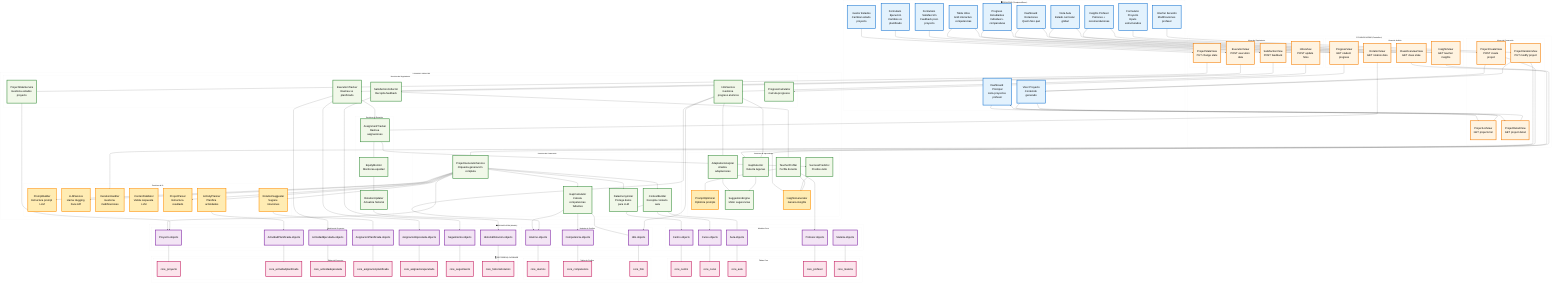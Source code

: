 graph TB
    %% ===== CONFIGURACIÓN GLOBAL =====
    %%{init: {'theme':'base', 'themeVariables': { 'primaryColor': '#ffffff', 'primaryTextColor': '#000000', 'primaryBorderColor': '#000000', 'lineColor': '#000000', 'arrowheadColor': '#000000', 'background': '#ffffff', 'mainBkg': '#ffffff', 'secondBkg': '#ffffff', 'tertiaryColor': '#ffffff'}}}%%

    %% ===== FRONTEND LAYER =====
    subgraph FRONTEND["🖥️ FRONTEND (Templates/React)"]
        direction LR
        DASHBOARD_MAIN[Dashboard Principal<br/>Lista proyectos profesor]
        PROJECT_FORM_UI[Formulario Proyecto<br/>Inputs estructurados]
        PROJECT_VIEWER[Visor Proyecto<br/>Contenido generado]
        
        ITERATION_UI[Interfaz Iteración<br/>Modificaciones profesor]
        STATE_MANAGER_UI[Gestor Estados<br/>Cambiar estado proyecto]
        
        HITOS_TABLE_UI[Tabla Hitos<br/>Grid interactivo competencias]
        EXECUTION_FORM[Formulario Ejecución<br/>Cambios vs planificado]
        SATISFACTION_FORM[Formulario Satisfacción<br/>Feedback post-proyecto]
        
        STUDENT_PROGRESS_UI[Progreso Estudiantes<br/>Individual + comparativas]
        CLASS_OVERVIEW[Vista Aula<br/>Estado curricular global]
        TEACHER_INSIGHTS_UI[Insights Profesor<br/>Patrones + recomendaciones]
        ROTATION_DASHBOARD[Dashboard Rotaciones<br/>Quién hizo qué]
    end

    %% ===== DJANGO VIEWS LAYER =====
    subgraph VIEWS["🌐 DJANGO VIEWS (Controllers)"]
        direction TB
        
        subgraph GENERATION_VIEWS["Views de Generación"]
            direction LR
            PROJECT_LIST_VIEW[ProjectListView<br/>GET projects list]
            PROJECT_CREATE_VIEW[ProjectCreateView<br/>POST create project]
            PROJECT_DETAIL_VIEW[ProjectDetailView<br/>GET project detail]
            PROJECT_ITERATION_VIEW[ProjectIterationView<br/>PUT modify project]
        end
        
        subgraph TRACKING_VIEWS["Views de Seguimiento"]
            direction LR
            HITOS_VIEW[HitosView<br/>POST update hitos]
            PROJECT_STATE_VIEW[ProjectStateView<br/>PUT change state]
            EXECUTION_VIEW[ExecutionView<br/>POST execution data]
            SATISFACTION_VIEW[SatisfactionView<br/>POST feedback]
        end
        
        subgraph ANALYTICS_VIEWS["Views de Análisis"]
            direction LR
            PROGRESS_VIEW[ProgressView<br/>GET student progress]
            CLASS_OVERVIEW_VIEW[ClassOverviewView<br/>GET class state]
            INSIGHTS_VIEW[InsightsView<br/>GET teacher insights]
            ROTATION_VIEW[RotationView<br/>GET rotation data]
        end
    end

    %% ===== DJANGO SERVICES LAYER =====
    subgraph SERVICES["🔧 DJANGO SERVICES"]
        direction TB
        
        subgraph GEN_SERVICES["Servicios de Generación"]
            direction LR
            PROJECT_GENERATOR_SERVICE[ProjectGeneratorService<br/>Orquesta generación completa]
            GAP_CALCULATOR[GapCalculator<br/>Calcula competencias faltantes]
            CONTEXT_BUILDER[ContextBuilder<br/>Recopila contexto aula]
            DATA_ANONYMIZER[DataAnonymizer<br/>Protege datos para LLM]
        end
        
        subgraph AI_SERVICES["Servicios de IA"]
            direction LR
            PROMPT_BUILDER[PromptBuilder<br/>Estructura prompt LLM]
            LLM_SERVICE[LLMService<br/>Llama Hugging Face API]
            ITERATION_HANDLER[IterationHandler<br/>Gestiona modificaciones]
            CONTENT_VALIDATOR[ContentValidator<br/>Valida respuesta LLM]
            PROJECT_PARSER[ProjectParser<br/>Estructura resultado]
            ACTIVITY_PLANNER[ActivityPlanner<br/>Planifica actividades]
            ROTATION_SUGGESTER[RotationSuggester<br/>Sugiere rotaciones]
        end
        
        subgraph TRACK_SERVICES["Servicios de Seguimiento"]
            direction LR
            HITO_SERVICE[HitoService<br/>Gestiona progreso alumnos]
            PROJECT_STATE_SERVICE[ProjectStateService<br/>Gestiona estados proyecto]
            EXECUTION_TRACKER[ExecutionTracker<br/>Rastrea vs planificado]
            SATISFACTION_COLLECTOR[SatisfactionCollector<br/>Recopila feedback]
            PROGRESS_CALCULATOR[ProgressCalculator<br/>Calcula progresos]
        end
        
        subgraph ROTATION_SERVICES["Servicios de Rotación"]
            direction LR
            ASSIGNMENT_TRACKER[AssignmentTracker<br/>Rastrea asignaciones]
            EQUITY_MONITOR[EquityMonitor<br/>Monitorea equidad]
            ROTATION_UPDATER[RotationUpdater<br/>Actualiza historial]
        end
        
        subgraph LEARNING_SERVICES["Servicios de Aprendizaje"]
            direction LR
            TEACHER_PROFILER[TeacherProfiler<br/>Perfila docente]
            ADAPTATION_ANALYZER[AdaptationAnalyzer<br/>Analiza adaptaciones]
            SUCCESS_PREDICTOR[SuccessPredictor<br/>Predice éxito]
            GAP_DETECTOR[GapDetector<br/>Detecta lagunas]
            PROMPT_OPTIMIZER[PromptOptimizer<br/>Optimiza prompts]
            SUGGESTION_ENGINE[SuggestionEngine<br/>Motor sugerencias]
            INSIGHTS_GENERATOR[InsightsGenerator<br/>Genera insights]
        end
    end

    %% ===== DJANGO ORM LAYER =====
    subgraph ORM["🗃️ DJANGO ORM (Models)"]
        direction TB
        
        subgraph CORE_MODELS["Modelos Core"]
            direction LR
            CENTRO_MODEL[Centro.objects]
            CURSO_MODEL[Curso.objects]
            AULA_MODEL[Aula.objects]
            PROFESOR_MODEL[Profesor.objects]
            MATERIA_MODEL[Materia.objects]
        end
        
        subgraph PROFILE_MODELS["Modelos de Perfiles"]
            direction LR
            ALUMNO_MODEL[Alumno.objects]
            COMPETENCIA_MODEL[Competencia.objects]
            HITO_MODEL[Hito.objects]
        end
        
        subgraph PROJECT_MODELS["Modelos de Proyectos"]
            direction LR
            PROYECTO_MODEL[Proyecto.objects]
            ACTIVIDAD_PLAN_MODEL[ActividadPlanificada.objects]
            ACTIVIDAD_EJEC_MODEL[ActividadEjecutada.objects]
            ASIGNACION_PLAN_MODEL[AsignacionPlanificada.objects]
            ASIGNACION_EJEC_MODEL[AsignacionEjecutada.objects]
            SEGUIMIENTO_MODEL[Seguimiento.objects]
            HISTORIAL_ROT_MODEL[HistorialRotacion.objects]
        end
    end

    %% ===== DATABASE LAYER =====
    subgraph DB["🗄️ POSTGRESQL DATABASE"]
        direction TB
        
        subgraph CORE_TABLES["Tablas Core"]
            direction LR
            CENTRO_TABLE[core_centro]
            CURSO_TABLE[core_curso]
            AULA_TABLE[core_aula]
            PROFESOR_TABLE[core_profesor]
            MATERIA_TABLE[core_materia]
        end
        
        subgraph PROFILE_TABLES["Tablas de Perfiles"]
            direction LR
            ALUMNO_TABLE[core_alumno]
            COMPETENCIA_TABLE[core_competencia]
            HITO_TABLE[core_hito]
        end
        
        subgraph PROJECT_TABLES["Tablas de Proyectos"]
            direction LR
            PROYECTO_TABLE[core_proyecto]
            ACTIVIDAD_PLAN_TABLE[core_actividadplanificada]
            ACTIVIDAD_EJEC_TABLE[core_actividadejecutada]
            ASIGNACION_PLAN_TABLE[core_asignacionplanificada]
            ASIGNACION_EJEC_TABLE[core_asignacionejecutada]
            SEGUIMIENTO_TABLE[core_seguimiento]
            HISTORIAL_ROT_TABLE[core_historialrotacion]
        end
    end

    %% ===== FLUJOS PRINCIPALES =====
    
    %% Frontend to Views
    DASHBOARD_MAIN --> PROJECT_LIST_VIEW
    PROJECT_FORM_UI --> PROJECT_CREATE_VIEW
    PROJECT_VIEWER --> PROJECT_DETAIL_VIEW
    ITERATION_UI --> PROJECT_ITERATION_VIEW
    STATE_MANAGER_UI --> PROJECT_STATE_VIEW
    HITOS_TABLE_UI --> HITOS_VIEW
    EXECUTION_FORM --> EXECUTION_VIEW
    SATISFACTION_FORM --> SATISFACTION_VIEW
    STUDENT_PROGRESS_UI --> PROGRESS_VIEW
    CLASS_OVERVIEW --> CLASS_OVERVIEW_VIEW
    TEACHER_INSIGHTS_UI --> INSIGHTS_VIEW
    ROTATION_DASHBOARD --> ROTATION_VIEW

    %% Views to Services (Generation)
    PROJECT_CREATE_VIEW --> PROJECT_GENERATOR_SERVICE
    PROJECT_ITERATION_VIEW --> ITERATION_HANDLER
    
    %% Views to Services (Tracking)
    HITOS_VIEW --> HITO_SERVICE
    PROJECT_STATE_VIEW --> PROJECT_STATE_SERVICE
    EXECUTION_VIEW --> EXECUTION_TRACKER
    SATISFACTION_VIEW --> SATISFACTION_COLLECTOR
    
    %% Views to Services (Analytics)
    PROGRESS_VIEW --> PROGRESS_CALCULATOR
    CLASS_OVERVIEW_VIEW --> GAP_DETECTOR
    INSIGHTS_VIEW --> INSIGHTS_GENERATOR
    ROTATION_VIEW --> ASSIGNMENT_TRACKER

    %% Service Orchestration (Generation)
    PROJECT_GENERATOR_SERVICE --> GAP_CALCULATOR
    PROJECT_GENERATOR_SERVICE --> CONTEXT_BUILDER
    PROJECT_GENERATOR_SERVICE --> DATA_ANONYMIZER
    PROJECT_GENERATOR_SERVICE --> PROMPT_BUILDER
    PROJECT_GENERATOR_SERVICE --> LLM_SERVICE
    PROJECT_GENERATOR_SERVICE --> PROJECT_PARSER
    PROJECT_GENERATOR_SERVICE --> ACTIVITY_PLANNER
    PROJECT_GENERATOR_SERVICE --> ROTATION_SUGGESTER

    %% Service Orchestration (Tracking)
    EXECUTION_TRACKER --> ASSIGNMENT_TRACKER
    ASSIGNMENT_TRACKER --> EQUITY_MONITOR
    EQUITY_MONITOR --> ROTATION_UPDATER
    SATISFACTION_COLLECTOR --> TEACHER_PROFILER

    %% Service Orchestration (Learning)
    TEACHER_PROFILER --> PROMPT_OPTIMIZER
    HITO_SERVICE --> ADAPTATION_ANALYZER
    ASSIGNMENT_TRACKER --> SUCCESS_PREDICTOR
    HITO_SERVICE --> GAP_DETECTOR
    ADAPTATION_ANALYZER --> SUGGESTION_ENGINE
    GAP_DETECTOR --> SUGGESTION_ENGINE
    SUCCESS_PREDICTOR --> INSIGHTS_GENERATOR
    TEACHER_PROFILER --> INSIGHTS_GENERATOR

    %% Services to ORM
    GAP_CALCULATOR --> COMPETENCIA_MODEL
    GAP_CALCULATOR --> HITO_MODEL
    GAP_CALCULATOR --> ALUMNO_MODEL
    CONTEXT_BUILDER --> CENTRO_MODEL
    CONTEXT_BUILDER --> AULA_MODEL
    CONTEXT_BUILDER --> CURSO_MODEL
    PROJECT_GENERATOR_SERVICE --> PROYECTO_MODEL
    ACTIVITY_PLANNER --> ACTIVIDAD_PLAN_MODEL
    ROTATION_SUGGESTER --> ASIGNACION_PLAN_MODEL
    HITO_SERVICE --> HITO_MODEL
    HITO_SERVICE --> ALUMNO_MODEL
    PROJECT_STATE_SERVICE --> PROYECTO_MODEL
    EXECUTION_TRACKER --> ACTIVIDAD_EJEC_MODEL
    EXECUTION_TRACKER --> ASIGNACION_EJEC_MODEL
    SATISFACTION_COLLECTOR --> SEGUIMIENTO_MODEL
    ROTATION_UPDATER --> HISTORIAL_ROT_MODEL
    TEACHER_PROFILER --> PROFESOR_MODEL

    %% ORM to Database
    CENTRO_MODEL --> CENTRO_TABLE
    CURSO_MODEL --> CURSO_TABLE
    AULA_MODEL --> AULA_TABLE
    PROFESOR_MODEL --> PROFESOR_TABLE
    MATERIA_MODEL --> MATERIA_TABLE
    ALUMNO_MODEL --> ALUMNO_TABLE
    COMPETENCIA_MODEL --> COMPETENCIA_TABLE
    HITO_MODEL --> HITO_TABLE
    PROYECTO_MODEL --> PROYECTO_TABLE
    ACTIVIDAD_PLAN_MODEL --> ACTIVIDAD_PLAN_TABLE
    ACTIVIDAD_EJEC_MODEL --> ACTIVIDAD_EJEC_TABLE
    ASIGNACION_PLAN_MODEL --> ASIGNACION_PLAN_TABLE
    ASIGNACION_EJEC_MODEL --> ASIGNACION_EJEC_TABLE
    SEGUIMIENTO_MODEL --> SEGUIMIENTO_TABLE
    HISTORIAL_ROT_MODEL --> HISTORIAL_ROT_TABLE

    %% Response Flows
    PROJECT_LIST_VIEW --> DASHBOARD_MAIN
    PROJECT_CREATE_VIEW --> PROJECT_VIEWER
    PROJECT_DETAIL_VIEW --> PROJECT_VIEWER
    PROJECT_ITERATION_VIEW --> PROJECT_VIEWER
    HITOS_VIEW --> HITOS_TABLE_UI
    PROGRESS_VIEW --> STUDENT_PROGRESS_UI
    CLASS_OVERVIEW_VIEW --> CLASS_OVERVIEW
    INSIGHTS_VIEW --> TEACHER_INSIGHTS_UI
    ROTATION_VIEW --> ROTATION_DASHBOARD

    %% ===== ESTILOS DJANGO =====
    classDef frontend fill:#e3f2fd,stroke:#1976d2,stroke-width:5px,color:#000000,font-size:24px,padding:35px
    classDef views fill:#fff3e0,stroke:#f57c00,stroke-width:5px,color:#000000,font-size:24px,padding:35px
    classDef services fill:#f1f8e9,stroke:#388e3c,stroke-width:5px,color:#000000,font-size:24px,padding:35px
    classDef ai fill:#ffecb3,stroke:#ff8f00,stroke-width:5px,color:#000000,font-size:24px,padding:35px
    classDef orm fill:#f3e5f5,stroke:#7b1fa2,stroke-width:5px,color:#000000,font-size:24px,padding:35px
    classDef database fill:#fce4ec,stroke:#c2185b,stroke-width:5px,color:#000000,font-size:24px,padding:35px

    class DASHBOARD_MAIN,PROJECT_FORM_UI,PROJECT_VIEWER,ITERATION_UI,STATE_MANAGER_UI,HITOS_TABLE_UI,EXECUTION_FORM,SATISFACTION_FORM,STUDENT_PROGRESS_UI,CLASS_OVERVIEW,TEACHER_INSIGHTS_UI,ROTATION_DASHBOARD frontend

    class PROJECT_LIST_VIEW,PROJECT_CREATE_VIEW,PROJECT_DETAIL_VIEW,PROJECT_ITERATION_VIEW,HITOS_VIEW,PROJECT_STATE_VIEW,EXECUTION_VIEW,SATISFACTION_VIEW,PROGRESS_VIEW,CLASS_OVERVIEW_VIEW,INSIGHTS_VIEW,ROTATION_VIEW views

    class PROJECT_GENERATOR_SERVICE,GAP_CALCULATOR,CONTEXT_BUILDER,DATA_ANONYMIZER,HITO_SERVICE,PROJECT_STATE_SERVICE,EXECUTION_TRACKER,SATISFACTION_COLLECTOR,PROGRESS_CALCULATOR,ASSIGNMENT_TRACKER,EQUITY_MONITOR,ROTATION_UPDATER,TEACHER_PROFILER,ADAPTATION_ANALYZER,SUCCESS_PREDICTOR,GAP_DETECTOR,SUGGESTION_ENGINE services

    class PROMPT_BUILDER,LLM_SERVICE,ITERATION_HANDLER,CONTENT_VALIDATOR,PROJECT_PARSER,ACTIVITY_PLANNER,ROTATION_SUGGESTER,PROMPT_OPTIMIZER,INSIGHTS_GENERATOR ai

    class CENTRO_MODEL,CURSO_MODEL,AULA_MODEL,PROFESOR_MODEL,MATERIA_MODEL,ALUMNO_MODEL,COMPETENCIA_MODEL,HITO_MODEL,PROYECTO_MODEL,ACTIVIDAD_PLAN_MODEL,ACTIVIDAD_EJEC_MODEL,ASIGNACION_PLAN_MODEL,ASIGNACION_EJEC_MODEL,SEGUIMIENTO_MODEL,HISTORIAL_ROT_MODEL orm

    class CENTRO_TABLE,CURSO_TABLE,AULA_TABLE,PROFESOR_TABLE,MATERIA_TABLE,ALUMNO_TABLE,COMPETENCIA_TABLE,HITO_TABLE,PROYECTO_TABLE,ACTIVIDAD_PLAN_TABLE,ACTIVIDAD_EJEC_TABLE,ASIGNACION_PLAN_TABLE,ASIGNACION_EJEC_TABLE,SEGUIMIENTO_TABLE,HISTORIAL_ROT_TABLE database
